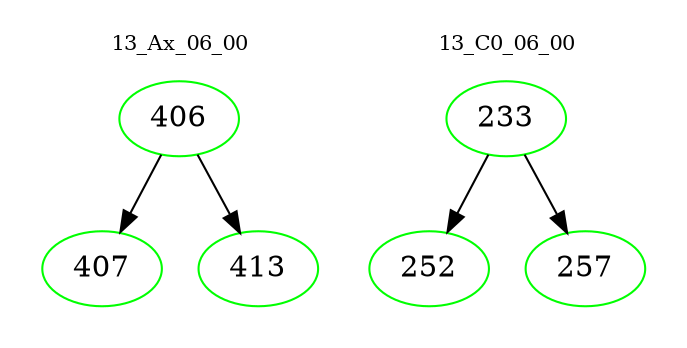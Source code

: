 digraph{
subgraph cluster_0 {
color = white
label = "13_Ax_06_00";
fontsize=10;
T0_406 [label="406", color="green"]
T0_406 -> T0_407 [color="black"]
T0_407 [label="407", color="green"]
T0_406 -> T0_413 [color="black"]
T0_413 [label="413", color="green"]
}
subgraph cluster_1 {
color = white
label = "13_C0_06_00";
fontsize=10;
T1_233 [label="233", color="green"]
T1_233 -> T1_252 [color="black"]
T1_252 [label="252", color="green"]
T1_233 -> T1_257 [color="black"]
T1_257 [label="257", color="green"]
}
}
